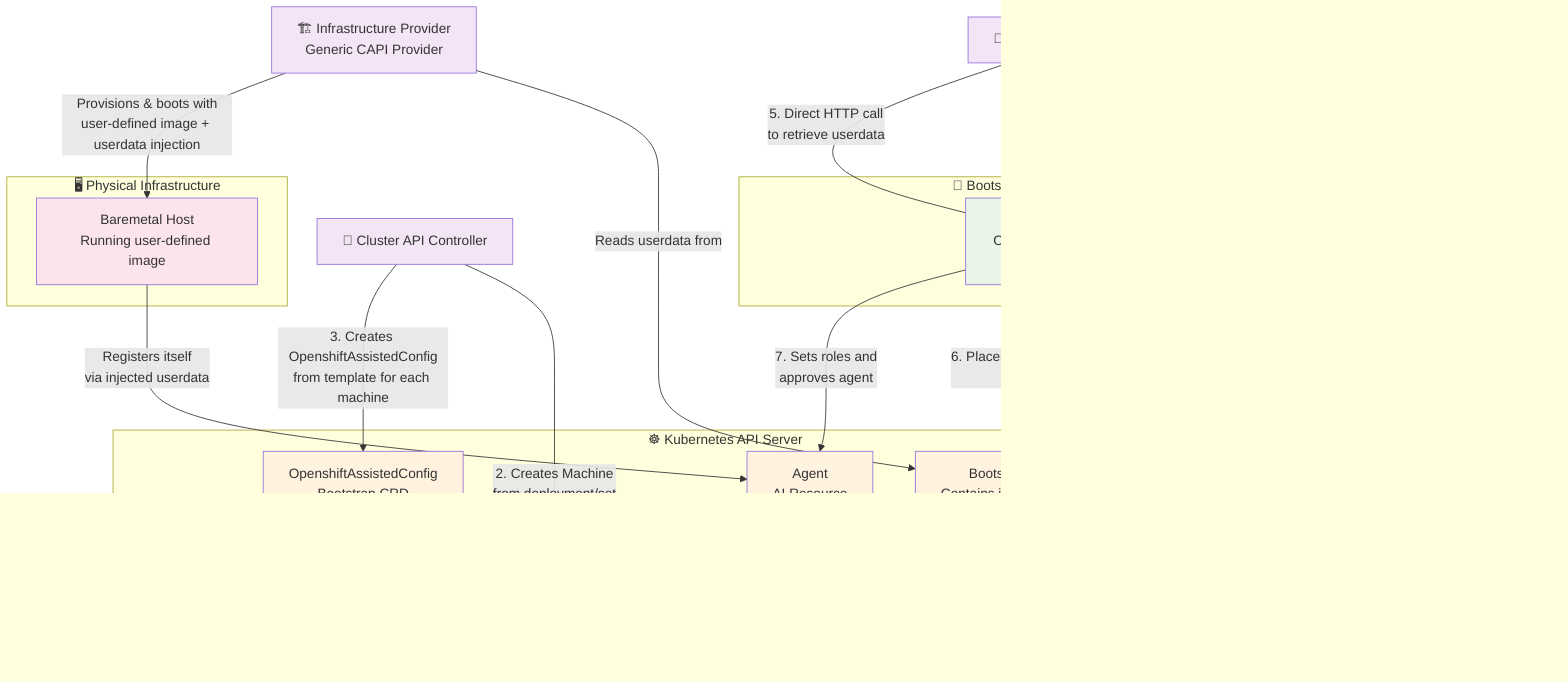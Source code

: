 graph TD
    %% External Actors
    User[👤 User/Administrator]
    CAPI[🔧 Cluster API Controller]
    AI[🚀 Assisted Installer Service]
    InfraProvider[🏗️ Infrastructure Provider<br/>Generic CAPI Provider]
    
    %% Bootstrap Manager Components
    subgraph BootstrapManager["🎯 Bootstrap Manager Pod"]
        BootstrapController[Bootstrap Controller<br/>OpenshiftAssistedConfig & Agent]
    end
    
    %% Kubernetes API Resources
    subgraph K8sAPI["☸️ Kubernetes API Server"]
        MachineDeployment[MachineDeployment/MachineSet<br/>CAPI Resource]
        Machine[Machine<br/>CAPI Resource]
        OAC[OpenshiftAssistedConfig<br/>Bootstrap CRD]
        OACTemplate[OpenshiftAssistedConfigTemplate<br/>Bootstrap Template]
        
        %% AI Resources
        InfraEnv[InfraEnv<br/>AI Resource]
        Agent[Agent<br/>AI Resource]
        
        %% Generated Resources
        Secret[Bootstrap Secret<br/>Contains ignition userdata]
    end
    
    %% Physical Infrastructure
    subgraph PhysicalInfra["🖥️ Physical Infrastructure"]
        BaremetalNode[Baremetal Host<br/>Running user-defined image]
    end
    
    %% Main Flow
    User -->|1. Creates| MachineDeployment
    CAPI -->|2. Creates Machine<br/>from deployment/set| Machine
    CAPI -->|3. Creates OpenshiftAssistedConfig<br/>from template for each machine| OAC
    OAC -->|References| OACTemplate
    
    BootstrapController -->|4. Creates InfraEnv<br/>for each bootstrap config| InfraEnv
    BootstrapController -->|5. Direct HTTP call<br/>to retrieve userdata| AI
    BootstrapController -->|6. Places retrieved userdata<br/>in secret| Secret
    
    %% Infrastructure Flow
    InfraProvider -->|Reads userdata from| Secret
    InfraProvider -->|Provisions & boots with<br/>user-defined image + userdata injection| BaremetalNode
    
    %% Agent Flow
    BaremetalNode -->|Registers itself<br/>via injected userdata| Agent
    BootstrapController -->|7. Sets roles and<br/>approves agent| Agent
    
    %% AI Integration  
    AI -->|Responds to HTTP calls<br/>with userdata| BootstrapController
    
    %% Status Updates
    Secret -->|Bootstrap data ready| Machine
    Agent -->|Agent approved & ready| Machine
    
    %% Styling
    classDef userActor fill:#e1f5fe
    classDef externalSystem fill:#f3e5f5
    classDef bootstrapComponent fill:#e8f5e8
    classDef k8sResource fill:#fff3e0
    classDef physicalInfra fill:#fce4ec
    
    class User userActor
    class CAPI,AI,InfraProvider externalSystem
    class BootstrapController bootstrapComponent
    class MachineDeployment,Machine,OAC,OACTemplate,InfraEnv,Agent,Secret k8sResource
    class BaremetalNode physicalInfra